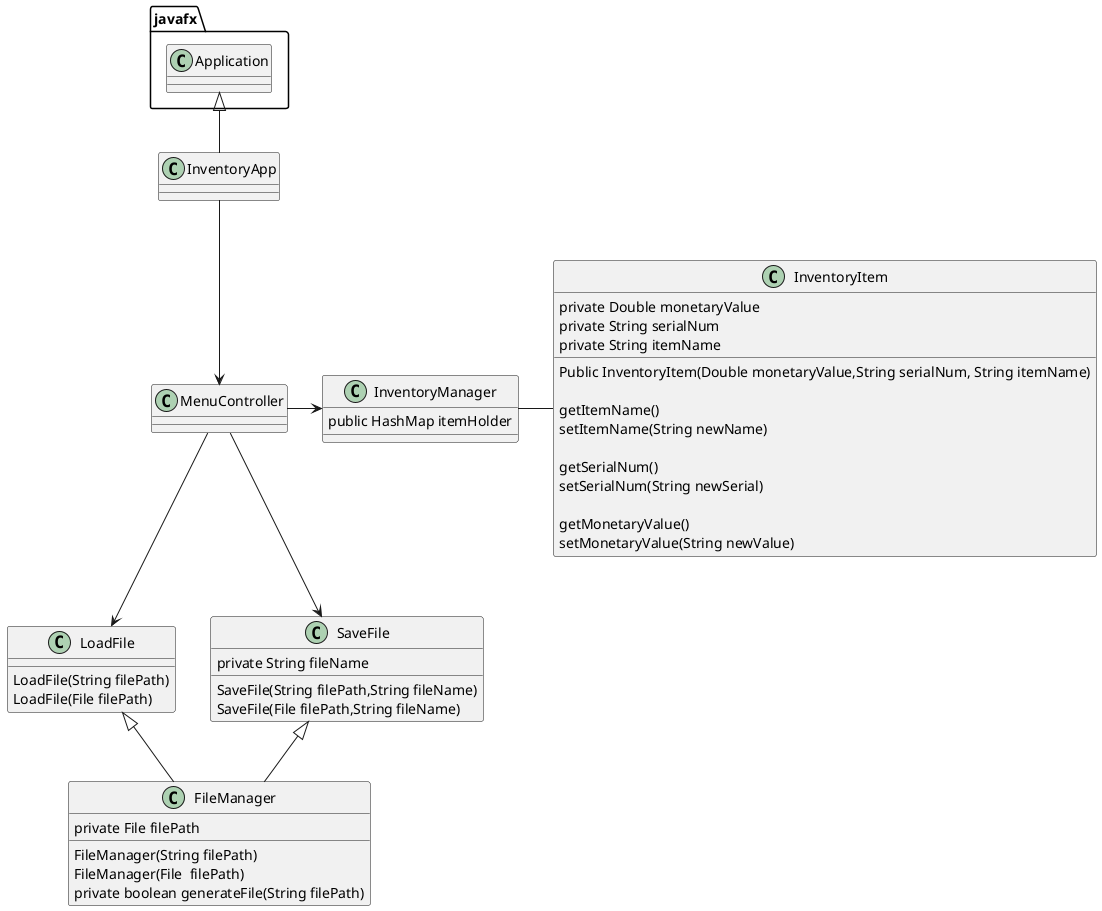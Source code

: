 @startuml
'https://plantuml.com/class-diagram

class InventoryApp


class InventoryManager{
   public HashMap itemHolder



}

class MenuController

class InventoryItem{
   private Double monetaryValue
   private String serialNum
   private String itemName

   Public InventoryItem(Double monetaryValue,String serialNum, String itemName)

   getItemName()
   setItemName(String newName)

   getSerialNum()
   setSerialNum(String newSerial)

   getMonetaryValue()
   setMonetaryValue(String newValue)

}

 class FileManager{
    private File filePath

    FileManager(String filePath)
    FileManager(File  filePath)


    private boolean generateFile(String filePath)
}

class LoadFile{

    LoadFile(String filePath)
    LoadFile(File filePath)

}

class SaveFile{
  private String fileName

  SaveFile(String filePath,String fileName)
  SaveFile(File filePath,String fileName)


}


javafx.Application <|-- InventoryApp
LoadFile <|-- FileManager
SaveFile <|-- FileManager

InventoryApp --> MenuController

MenuController->InventoryManager
MenuController--> LoadFile
MenuController-->SaveFile

InventoryManager-InventoryItem
@enduml